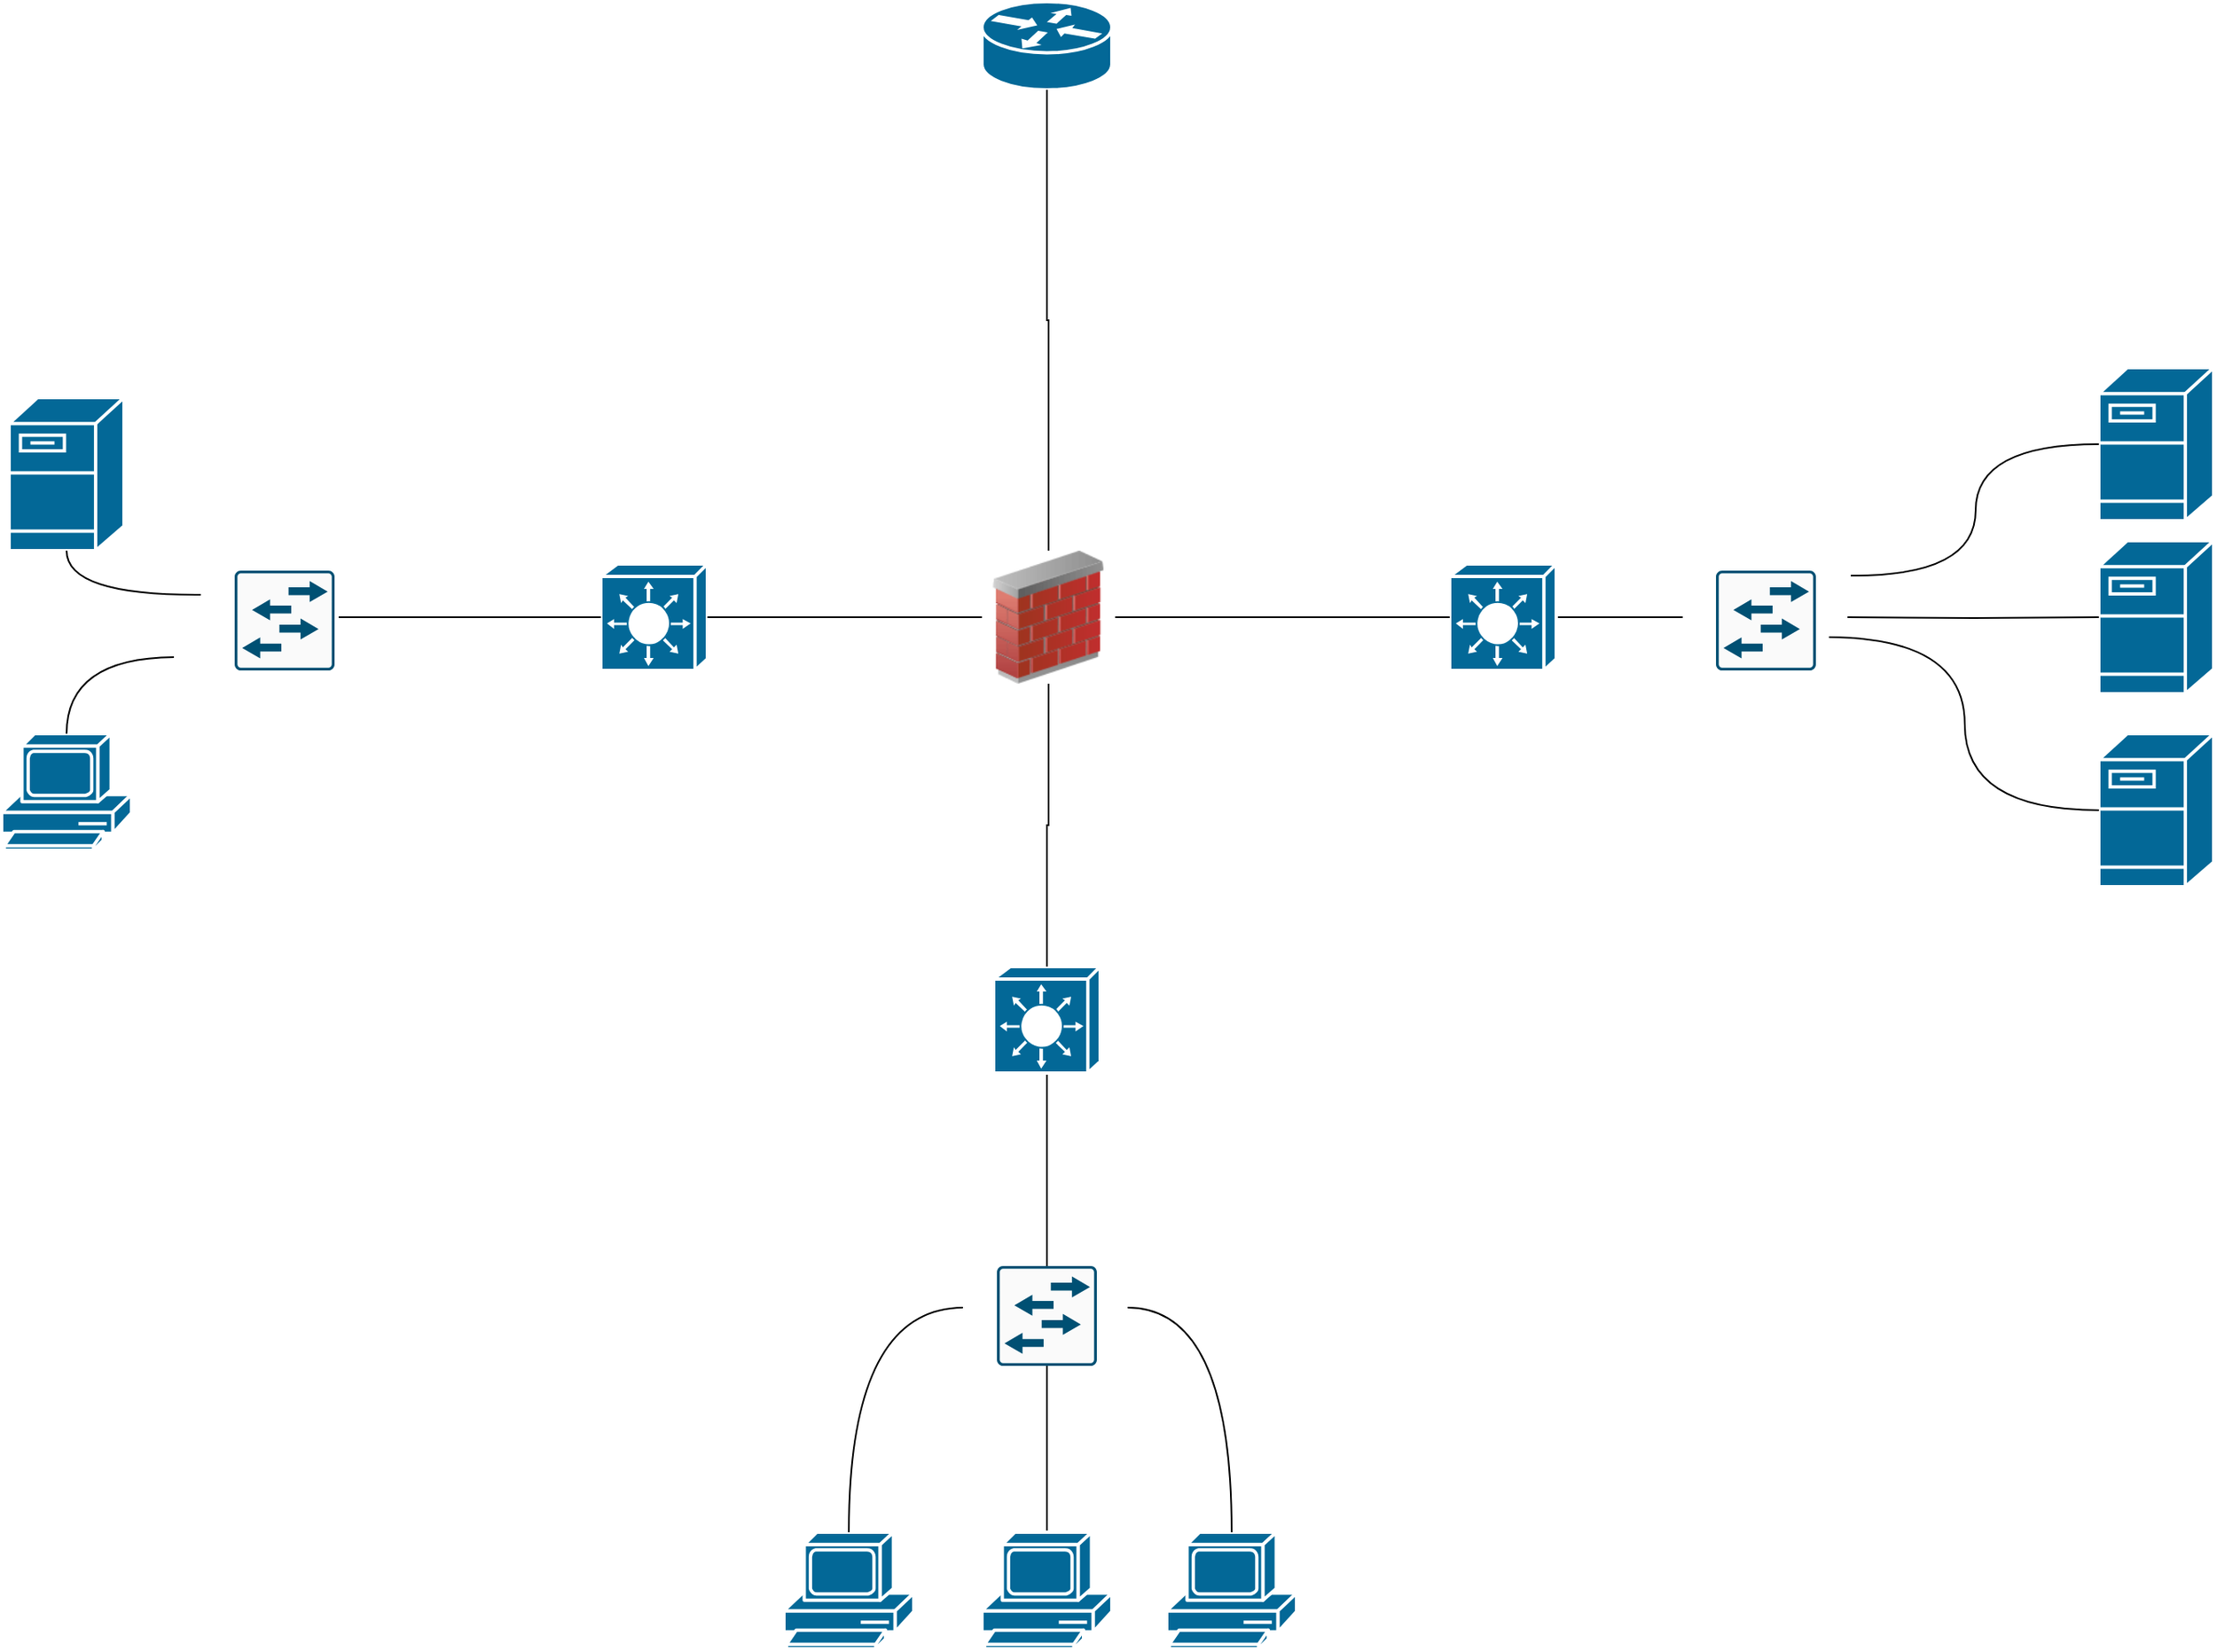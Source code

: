 <mxfile version="24.8.6">
  <diagram name="Page-1" id="c37626ed-c26b-45fb-9056-f9ebc6bb27b6">
    <mxGraphModel dx="3193" dy="1815" grid="1" gridSize="10" guides="1" tooltips="1" connect="1" arrows="1" fold="1" page="1" pageScale="1" pageWidth="1100" pageHeight="850" background="none" math="0" shadow="0">
      <root>
        <mxCell id="0" />
        <mxCell id="1" parent="0" />
        <mxCell id="sgeaB0DVFmvgLcvJb8wv-1" value="" style="shape=mxgraph.cisco.computers_and_peripherals.pc;sketch=0;html=1;pointerEvents=1;dashed=0;fillColor=#036897;strokeColor=#ffffff;strokeWidth=2;verticalLabelPosition=bottom;verticalAlign=top;align=center;outlineConnect=0;" vertex="1" parent="1">
          <mxGeometry x="380" y="790" width="78" height="70" as="geometry" />
        </mxCell>
        <mxCell id="sgeaB0DVFmvgLcvJb8wv-2" value="" style="shape=mxgraph.cisco.servers.fileserver;sketch=0;html=1;pointerEvents=1;dashed=0;fillColor=#036897;strokeColor=#ffffff;strokeWidth=2;verticalLabelPosition=bottom;verticalAlign=top;align=center;outlineConnect=0;" vertex="1" parent="1">
          <mxGeometry x="1170" y="194" width="69" height="92" as="geometry" />
        </mxCell>
        <mxCell id="sgeaB0DVFmvgLcvJb8wv-5" value="" style="image;html=1;image=img/lib/clip_art/networking/Firewall_02_128x128.png" vertex="1" parent="1">
          <mxGeometry x="499" y="200" width="80" height="80" as="geometry" />
        </mxCell>
        <mxCell id="sgeaB0DVFmvgLcvJb8wv-10" value="" style="shape=mxgraph.cisco.routers.router;sketch=0;html=1;pointerEvents=1;dashed=0;fillColor=#036897;strokeColor=#ffffff;strokeWidth=2;verticalLabelPosition=bottom;verticalAlign=top;align=center;outlineConnect=0;" vertex="1" parent="1">
          <mxGeometry x="499" y="-130" width="78" height="53" as="geometry" />
        </mxCell>
        <mxCell id="sgeaB0DVFmvgLcvJb8wv-35" style="edgeStyle=orthogonalEdgeStyle;rounded=0;orthogonalLoop=1;jettySize=auto;html=1;exitX=0.5;exitY=1;exitDx=0;exitDy=0;exitPerimeter=0;endArrow=none;endFill=0;" edge="1" parent="1" source="sgeaB0DVFmvgLcvJb8wv-13">
          <mxGeometry relative="1" as="geometry">
            <mxPoint x="538" y="630" as="targetPoint" />
          </mxGeometry>
        </mxCell>
        <mxCell id="sgeaB0DVFmvgLcvJb8wv-13" value="" style="shape=mxgraph.cisco.switches.layer_3_switch;sketch=0;html=1;pointerEvents=1;dashed=0;fillColor=#036897;strokeColor=#ffffff;strokeWidth=2;verticalLabelPosition=bottom;verticalAlign=top;align=center;outlineConnect=0;" vertex="1" parent="1">
          <mxGeometry x="506" y="450" width="64" height="64" as="geometry" />
        </mxCell>
        <mxCell id="sgeaB0DVFmvgLcvJb8wv-29" style="edgeStyle=orthogonalEdgeStyle;rounded=0;orthogonalLoop=1;jettySize=auto;html=1;exitX=1;exitY=0.5;exitDx=0;exitDy=0;exitPerimeter=0;endArrow=none;endFill=0;" edge="1" parent="1" source="sgeaB0DVFmvgLcvJb8wv-15">
          <mxGeometry relative="1" as="geometry">
            <mxPoint x="920" y="240" as="targetPoint" />
          </mxGeometry>
        </mxCell>
        <mxCell id="sgeaB0DVFmvgLcvJb8wv-15" value="" style="shape=mxgraph.cisco.switches.layer_3_switch;sketch=0;html=1;pointerEvents=1;dashed=0;fillColor=#036897;strokeColor=#ffffff;strokeWidth=2;verticalLabelPosition=bottom;verticalAlign=top;align=center;outlineConnect=0;" vertex="1" parent="1">
          <mxGeometry x="780" y="208" width="64" height="64" as="geometry" />
        </mxCell>
        <mxCell id="sgeaB0DVFmvgLcvJb8wv-16" value="" style="shape=mxgraph.cisco.switches.layer_3_switch;sketch=0;html=1;pointerEvents=1;dashed=0;fillColor=#036897;strokeColor=#ffffff;strokeWidth=2;verticalLabelPosition=bottom;verticalAlign=top;align=center;outlineConnect=0;" vertex="1" parent="1">
          <mxGeometry x="270" y="208" width="64" height="64" as="geometry" />
        </mxCell>
        <mxCell id="sgeaB0DVFmvgLcvJb8wv-37" style="edgeStyle=orthogonalEdgeStyle;rounded=0;orthogonalLoop=1;jettySize=auto;html=1;exitX=0.5;exitY=0;exitDx=0;exitDy=0;exitPerimeter=0;endArrow=none;endFill=0;" edge="1" parent="1" source="sgeaB0DVFmvgLcvJb8wv-17">
          <mxGeometry relative="1" as="geometry">
            <mxPoint x="538" y="680" as="targetPoint" />
          </mxGeometry>
        </mxCell>
        <mxCell id="sgeaB0DVFmvgLcvJb8wv-17" value="" style="shape=mxgraph.cisco.computers_and_peripherals.pc;sketch=0;html=1;pointerEvents=1;dashed=0;fillColor=#036897;strokeColor=#ffffff;strokeWidth=2;verticalLabelPosition=bottom;verticalAlign=top;align=center;outlineConnect=0;" vertex="1" parent="1">
          <mxGeometry x="499" y="790" width="78" height="70" as="geometry" />
        </mxCell>
        <mxCell id="sgeaB0DVFmvgLcvJb8wv-18" value="" style="shape=mxgraph.cisco.computers_and_peripherals.pc;sketch=0;html=1;pointerEvents=1;dashed=0;fillColor=#036897;strokeColor=#ffffff;strokeWidth=2;verticalLabelPosition=bottom;verticalAlign=top;align=center;outlineConnect=0;" vertex="1" parent="1">
          <mxGeometry x="610" y="790" width="78" height="70" as="geometry" />
        </mxCell>
        <mxCell id="sgeaB0DVFmvgLcvJb8wv-21" value="" style="shape=mxgraph.cisco.servers.fileserver;sketch=0;html=1;pointerEvents=1;dashed=0;fillColor=#036897;strokeColor=#ffffff;strokeWidth=2;verticalLabelPosition=bottom;verticalAlign=top;align=center;outlineConnect=0;" vertex="1" parent="1">
          <mxGeometry x="1170" y="90" width="69" height="92" as="geometry" />
        </mxCell>
        <mxCell id="sgeaB0DVFmvgLcvJb8wv-22" value="" style="shape=mxgraph.cisco.servers.fileserver;sketch=0;html=1;pointerEvents=1;dashed=0;fillColor=#036897;strokeColor=#ffffff;strokeWidth=2;verticalLabelPosition=bottom;verticalAlign=top;align=center;outlineConnect=0;" vertex="1" parent="1">
          <mxGeometry x="1170" y="310" width="69" height="92" as="geometry" />
        </mxCell>
        <mxCell id="sgeaB0DVFmvgLcvJb8wv-23" value="" style="shape=mxgraph.cisco.servers.fileserver;sketch=0;html=1;pointerEvents=1;dashed=0;fillColor=#036897;strokeColor=#ffffff;strokeWidth=2;verticalLabelPosition=bottom;verticalAlign=top;align=center;outlineConnect=0;" vertex="1" parent="1">
          <mxGeometry x="-85.5" y="108" width="69" height="92" as="geometry" />
        </mxCell>
        <mxCell id="sgeaB0DVFmvgLcvJb8wv-24" value="" style="shape=mxgraph.cisco.computers_and_peripherals.pc;sketch=0;html=1;pointerEvents=1;dashed=0;fillColor=#036897;strokeColor=#ffffff;strokeWidth=2;verticalLabelPosition=bottom;verticalAlign=top;align=center;outlineConnect=0;" vertex="1" parent="1">
          <mxGeometry x="-90" y="310" width="78" height="70" as="geometry" />
        </mxCell>
        <mxCell id="sgeaB0DVFmvgLcvJb8wv-26" style="edgeStyle=orthogonalEdgeStyle;rounded=0;orthogonalLoop=1;jettySize=auto;html=1;exitX=0.5;exitY=0;exitDx=0;exitDy=0;entryX=0.5;entryY=1;entryDx=0;entryDy=0;entryPerimeter=0;endArrow=none;endFill=0;" edge="1" parent="1" source="sgeaB0DVFmvgLcvJb8wv-5" target="sgeaB0DVFmvgLcvJb8wv-10">
          <mxGeometry relative="1" as="geometry" />
        </mxCell>
        <mxCell id="sgeaB0DVFmvgLcvJb8wv-27" style="edgeStyle=orthogonalEdgeStyle;rounded=0;orthogonalLoop=1;jettySize=auto;html=1;exitX=1;exitY=0.5;exitDx=0;exitDy=0;entryX=0;entryY=0.5;entryDx=0;entryDy=0;entryPerimeter=0;endArrow=none;endFill=0;" edge="1" parent="1" source="sgeaB0DVFmvgLcvJb8wv-5" target="sgeaB0DVFmvgLcvJb8wv-15">
          <mxGeometry relative="1" as="geometry" />
        </mxCell>
        <mxCell id="sgeaB0DVFmvgLcvJb8wv-28" style="edgeStyle=orthogonalEdgeStyle;rounded=0;orthogonalLoop=1;jettySize=auto;html=1;exitX=0;exitY=0.5;exitDx=0;exitDy=0;entryX=1;entryY=0.5;entryDx=0;entryDy=0;entryPerimeter=0;endArrow=none;endFill=0;" edge="1" parent="1" source="sgeaB0DVFmvgLcvJb8wv-5" target="sgeaB0DVFmvgLcvJb8wv-16">
          <mxGeometry relative="1" as="geometry" />
        </mxCell>
        <mxCell id="sgeaB0DVFmvgLcvJb8wv-30" style="edgeStyle=orthogonalEdgeStyle;rounded=0;orthogonalLoop=1;jettySize=auto;html=1;exitX=1;exitY=0;exitDx=0;exitDy=0;exitPerimeter=0;entryX=0;entryY=0.5;entryDx=0;entryDy=0;entryPerimeter=0;curved=1;endArrow=none;endFill=0;" edge="1" parent="1" target="sgeaB0DVFmvgLcvJb8wv-21">
          <mxGeometry relative="1" as="geometry">
            <mxPoint x="1021" y="215" as="sourcePoint" />
          </mxGeometry>
        </mxCell>
        <mxCell id="sgeaB0DVFmvgLcvJb8wv-31" style="edgeStyle=orthogonalEdgeStyle;rounded=0;orthogonalLoop=1;jettySize=auto;html=1;exitX=0.98;exitY=0.5;exitDx=0;exitDy=0;exitPerimeter=0;entryX=0;entryY=0.5;entryDx=0;entryDy=0;entryPerimeter=0;endArrow=none;endFill=0;" edge="1" parent="1" target="sgeaB0DVFmvgLcvJb8wv-2">
          <mxGeometry relative="1" as="geometry">
            <mxPoint x="1018.98" y="240" as="sourcePoint" />
          </mxGeometry>
        </mxCell>
        <mxCell id="sgeaB0DVFmvgLcvJb8wv-32" style="edgeStyle=orthogonalEdgeStyle;rounded=0;orthogonalLoop=1;jettySize=auto;html=1;exitX=0.87;exitY=0.74;exitDx=0;exitDy=0;exitPerimeter=0;entryX=0;entryY=0.5;entryDx=0;entryDy=0;entryPerimeter=0;curved=1;endArrow=none;endFill=0;" edge="1" parent="1" target="sgeaB0DVFmvgLcvJb8wv-22">
          <mxGeometry relative="1" as="geometry">
            <mxPoint x="1007.87" y="252.0" as="sourcePoint" />
          </mxGeometry>
        </mxCell>
        <mxCell id="sgeaB0DVFmvgLcvJb8wv-33" style="edgeStyle=orthogonalEdgeStyle;rounded=0;orthogonalLoop=1;jettySize=auto;html=1;exitX=0;exitY=0.5;exitDx=0;exitDy=0;exitPerimeter=0;entryX=0.98;entryY=0.5;entryDx=0;entryDy=0;entryPerimeter=0;endArrow=none;endFill=0;" edge="1" parent="1" source="sgeaB0DVFmvgLcvJb8wv-16">
          <mxGeometry relative="1" as="geometry">
            <mxPoint x="112.48" y="240" as="targetPoint" />
          </mxGeometry>
        </mxCell>
        <mxCell id="sgeaB0DVFmvgLcvJb8wv-34" style="edgeStyle=orthogonalEdgeStyle;rounded=0;orthogonalLoop=1;jettySize=auto;html=1;exitX=0.5;exitY=1;exitDx=0;exitDy=0;entryX=0.5;entryY=0;entryDx=0;entryDy=0;entryPerimeter=0;endArrow=none;endFill=0;" edge="1" parent="1" source="sgeaB0DVFmvgLcvJb8wv-5" target="sgeaB0DVFmvgLcvJb8wv-13">
          <mxGeometry relative="1" as="geometry" />
        </mxCell>
        <mxCell id="sgeaB0DVFmvgLcvJb8wv-36" style="edgeStyle=orthogonalEdgeStyle;rounded=0;orthogonalLoop=1;jettySize=auto;html=1;exitX=0;exitY=0.5;exitDx=0;exitDy=0;exitPerimeter=0;entryX=0.5;entryY=0;entryDx=0;entryDy=0;entryPerimeter=0;curved=1;endArrow=none;endFill=0;" edge="1" parent="1" target="sgeaB0DVFmvgLcvJb8wv-1">
          <mxGeometry relative="1" as="geometry">
            <mxPoint x="487.5" y="655" as="sourcePoint" />
          </mxGeometry>
        </mxCell>
        <mxCell id="sgeaB0DVFmvgLcvJb8wv-38" style="edgeStyle=orthogonalEdgeStyle;rounded=0;orthogonalLoop=1;jettySize=auto;html=1;exitX=0.5;exitY=0;exitDx=0;exitDy=0;exitPerimeter=0;entryX=0.98;entryY=0.5;entryDx=0;entryDy=0;entryPerimeter=0;curved=1;endArrow=none;endFill=0;" edge="1" parent="1" source="sgeaB0DVFmvgLcvJb8wv-18">
          <mxGeometry relative="1" as="geometry">
            <mxPoint x="586.48" y="655" as="targetPoint" />
            <Array as="points">
              <mxPoint x="649" y="655" />
            </Array>
          </mxGeometry>
        </mxCell>
        <mxCell id="sgeaB0DVFmvgLcvJb8wv-39" style="edgeStyle=orthogonalEdgeStyle;rounded=0;orthogonalLoop=1;jettySize=auto;html=1;exitX=0.16;exitY=0.23;exitDx=0;exitDy=0;exitPerimeter=0;entryX=0.5;entryY=1;entryDx=0;entryDy=0;entryPerimeter=0;curved=1;endArrow=none;endFill=0;" edge="1" parent="1" target="sgeaB0DVFmvgLcvJb8wv-23">
          <mxGeometry relative="1" as="geometry">
            <mxPoint x="29.66" y="226.5" as="sourcePoint" />
          </mxGeometry>
        </mxCell>
        <mxCell id="sgeaB0DVFmvgLcvJb8wv-41" style="edgeStyle=orthogonalEdgeStyle;rounded=0;orthogonalLoop=1;jettySize=auto;html=1;exitX=0;exitY=0.98;exitDx=0;exitDy=0;exitPerimeter=0;entryX=0.5;entryY=0;entryDx=0;entryDy=0;entryPerimeter=0;curved=1;endArrow=none;endFill=0;" edge="1" parent="1" target="sgeaB0DVFmvgLcvJb8wv-24">
          <mxGeometry relative="1" as="geometry">
            <mxPoint x="13.5" y="264" as="sourcePoint" />
          </mxGeometry>
        </mxCell>
        <mxCell id="sgeaB0DVFmvgLcvJb8wv-42" value="" style="sketch=0;points=[[0.015,0.015,0],[0.985,0.015,0],[0.985,0.985,0],[0.015,0.985,0],[0.25,0,0],[0.5,0,0],[0.75,0,0],[1,0.25,0],[1,0.5,0],[1,0.75,0],[0.75,1,0],[0.5,1,0],[0.25,1,0],[0,0.75,0],[0,0.5,0],[0,0.25,0]];verticalLabelPosition=bottom;html=1;verticalAlign=top;aspect=fixed;align=center;pointerEvents=1;shape=mxgraph.cisco19.rect;prIcon=l2_switch;fillColor=#FAFAFA;strokeColor=#005073;" vertex="1" parent="1">
          <mxGeometry x="508" y="630" width="60" height="60" as="geometry" />
        </mxCell>
        <mxCell id="sgeaB0DVFmvgLcvJb8wv-44" value="" style="sketch=0;points=[[0.015,0.015,0],[0.985,0.015,0],[0.985,0.985,0],[0.015,0.985,0],[0.25,0,0],[0.5,0,0],[0.75,0,0],[1,0.25,0],[1,0.5,0],[1,0.75,0],[0.75,1,0],[0.5,1,0],[0.25,1,0],[0,0.75,0],[0,0.5,0],[0,0.25,0]];verticalLabelPosition=bottom;html=1;verticalAlign=top;aspect=fixed;align=center;pointerEvents=1;shape=mxgraph.cisco19.rect;prIcon=l2_switch;fillColor=#FAFAFA;strokeColor=#005073;" vertex="1" parent="1">
          <mxGeometry x="940" y="212" width="60" height="60" as="geometry" />
        </mxCell>
        <mxCell id="sgeaB0DVFmvgLcvJb8wv-45" value="" style="sketch=0;points=[[0.015,0.015,0],[0.985,0.015,0],[0.985,0.985,0],[0.015,0.985,0],[0.25,0,0],[0.5,0,0],[0.75,0,0],[1,0.25,0],[1,0.5,0],[1,0.75,0],[0.75,1,0],[0.5,1,0],[0.25,1,0],[0,0.75,0],[0,0.5,0],[0,0.25,0]];verticalLabelPosition=bottom;html=1;verticalAlign=top;aspect=fixed;align=center;pointerEvents=1;shape=mxgraph.cisco19.rect;prIcon=l2_switch;fillColor=#FAFAFA;strokeColor=#005073;" vertex="1" parent="1">
          <mxGeometry x="50" y="212" width="60" height="60" as="geometry" />
        </mxCell>
      </root>
    </mxGraphModel>
  </diagram>
</mxfile>
